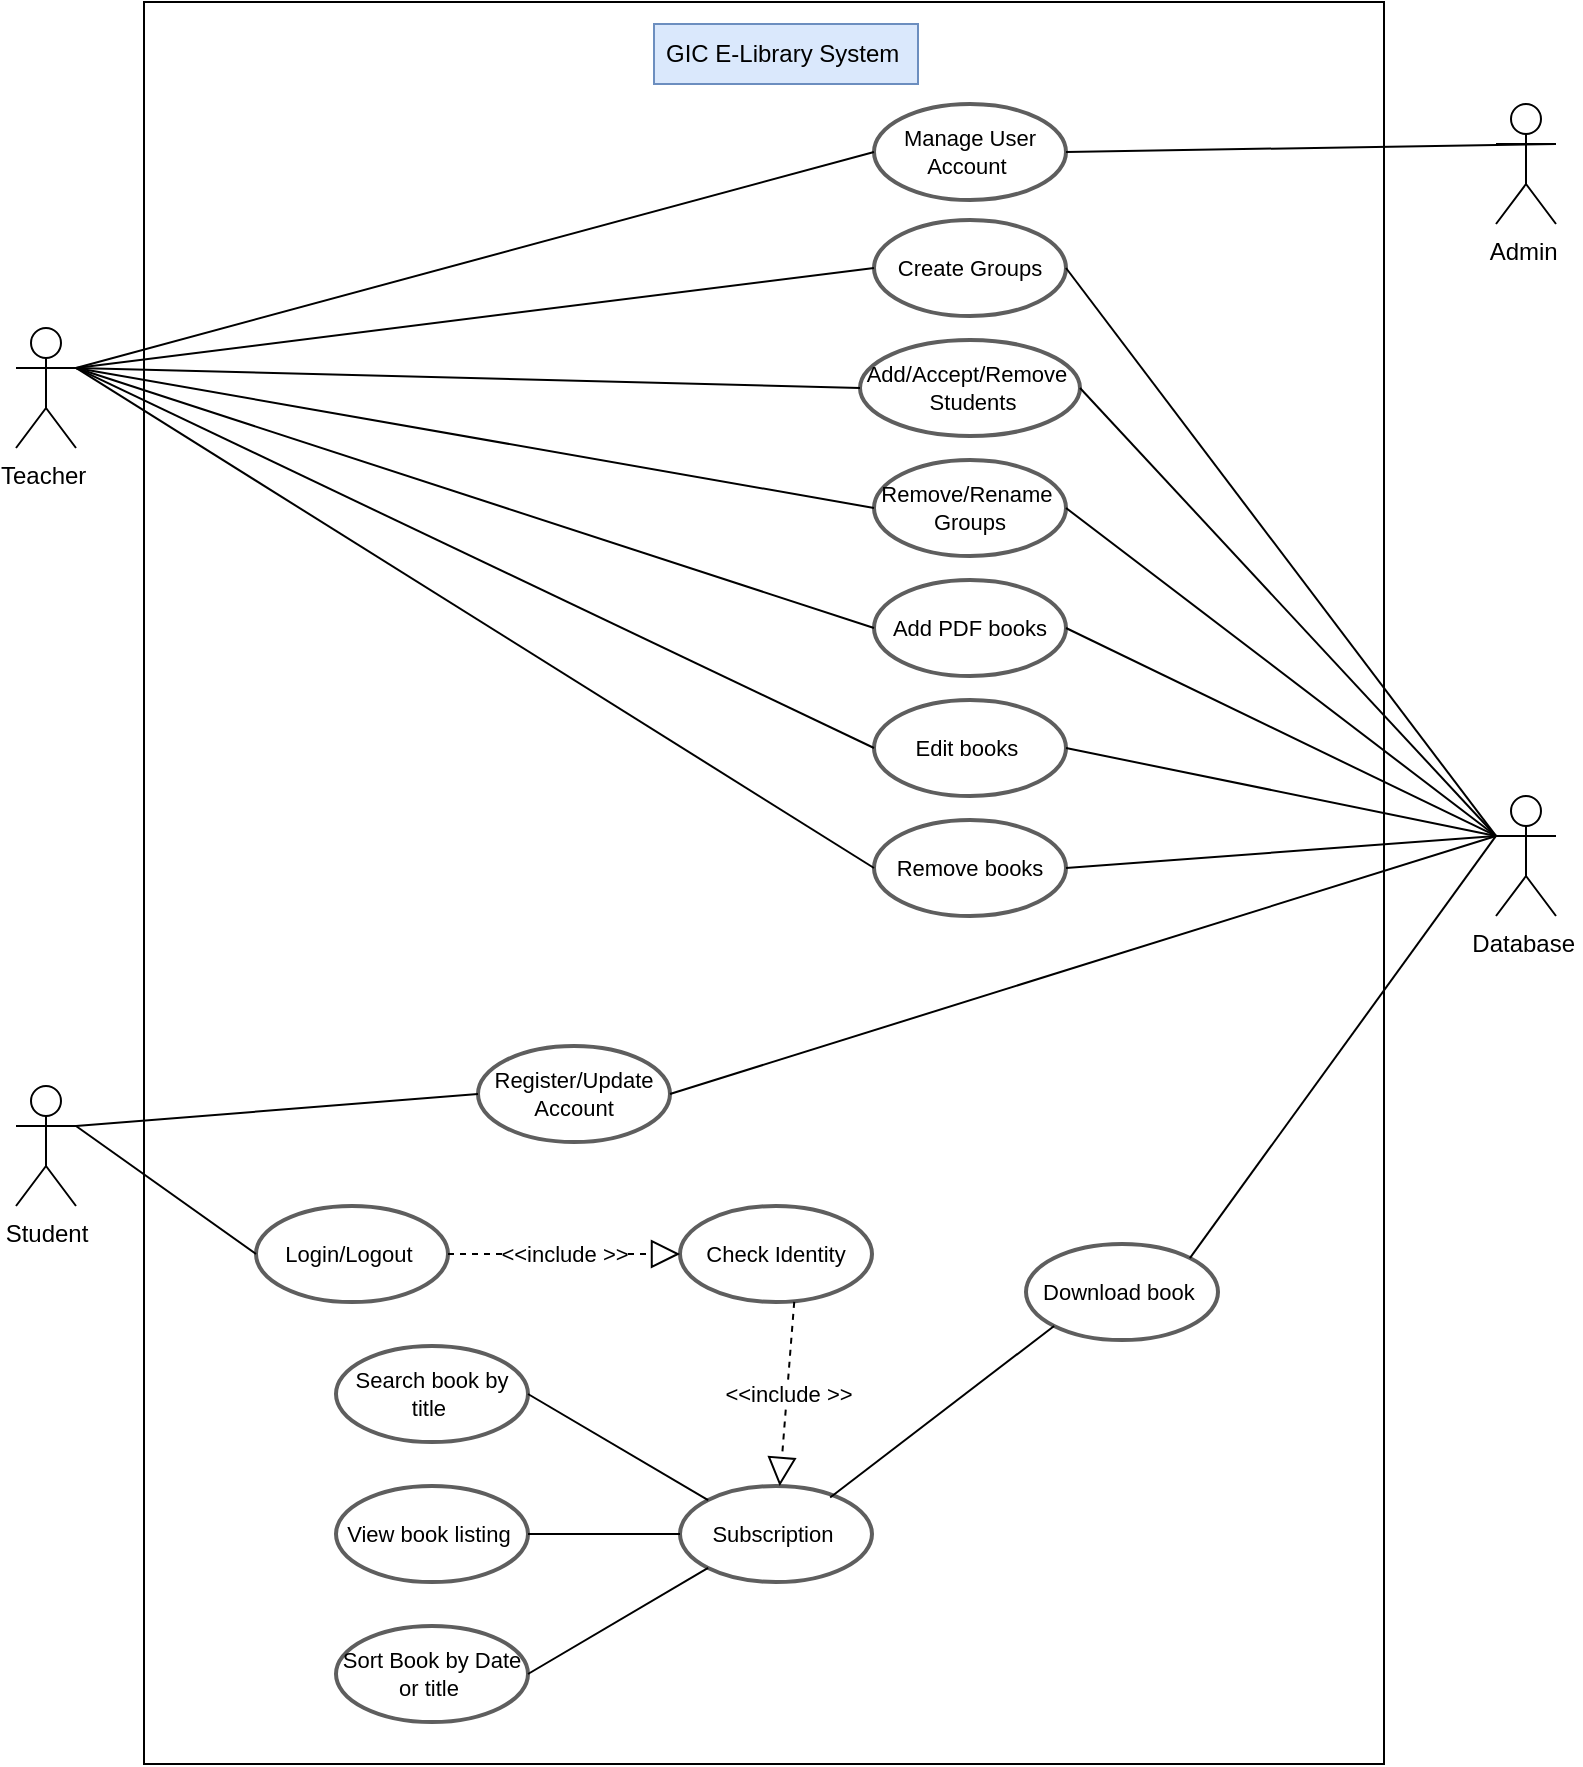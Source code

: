 <mxfile version="13.10.0" type="github">
  <diagram id="2CdF47WXMjzZzjcYZRdF" name="Page-1">
    <mxGraphModel dx="1395" dy="935" grid="1" gridSize="10" guides="1" tooltips="1" connect="1" arrows="1" fold="1" page="1" pageScale="1" pageWidth="850" pageHeight="1100" math="0" shadow="0">
      <root>
        <mxCell id="0" />
        <mxCell id="1" parent="0" />
        <mxCell id="S0Wiqqi0VeldG7RDCI-M-1" value="" style="whiteSpace=wrap;html=1;" parent="1" vertex="1">
          <mxGeometry x="129" y="49" width="620" height="881" as="geometry" />
        </mxCell>
        <mxCell id="S0Wiqqi0VeldG7RDCI-M-2" value="Teacher&amp;nbsp;" style="shape=umlActor;verticalLabelPosition=bottom;verticalAlign=top;html=1;outlineConnect=0;" parent="1" vertex="1">
          <mxGeometry x="65" y="212" width="30" height="60" as="geometry" />
        </mxCell>
        <mxCell id="S0Wiqqi0VeldG7RDCI-M-3" value="Database&amp;nbsp;" style="shape=umlActor;verticalLabelPosition=bottom;verticalAlign=top;html=1;outlineConnect=0;" parent="1" vertex="1">
          <mxGeometry x="805" y="446" width="30" height="60" as="geometry" />
        </mxCell>
        <mxCell id="s6yUv9onuNBRDBHXsQw6-3" value="Admin&amp;nbsp;" style="shape=umlActor;verticalLabelPosition=bottom;verticalAlign=top;html=1;outlineConnect=0;" vertex="1" parent="1">
          <mxGeometry x="805" y="100" width="30" height="60" as="geometry" />
        </mxCell>
        <mxCell id="s6yUv9onuNBRDBHXsQw6-6" value="GIC E-Library System&amp;nbsp;" style="text;html=1;strokeColor=#6c8ebf;fillColor=#dae8fc;align=center;verticalAlign=middle;whiteSpace=wrap;rounded=0;" vertex="1" parent="1">
          <mxGeometry x="384" y="60" width="132" height="30" as="geometry" />
        </mxCell>
        <UserObject label="Subscription&amp;nbsp;" lucidchartObjectId="KM.SlchLOaab" id="s6yUv9onuNBRDBHXsQw6-9">
          <mxCell style="html=1;overflow=block;whiteSpace=wrap;ellipse;whiteSpace=wrap;fontSize=11;spacing=3;strokeColor=#5e5e5e;strokeOpacity=100;rounded=1;absoluteArcSize=1;arcSize=7;strokeWidth=2;" vertex="1" zOrder="5" parent="1">
            <mxGeometry x="397" y="791" width="96" height="48" as="geometry" />
          </mxCell>
        </UserObject>
        <UserObject label="Check Identity" lucidchartObjectId="KM.SlchLOaab" id="s6yUv9onuNBRDBHXsQw6-10">
          <mxCell style="html=1;overflow=block;whiteSpace=wrap;ellipse;whiteSpace=wrap;fontSize=11;spacing=3;strokeColor=#5e5e5e;strokeOpacity=100;rounded=1;absoluteArcSize=1;arcSize=7;strokeWidth=2;" vertex="1" zOrder="5" parent="1">
            <mxGeometry x="397" y="651" width="96" height="48" as="geometry" />
          </mxCell>
        </UserObject>
        <UserObject label="Manage User Account&amp;nbsp;" lucidchartObjectId="KM.SlchLOaab" id="s6yUv9onuNBRDBHXsQw6-13">
          <mxCell style="html=1;overflow=block;whiteSpace=wrap;ellipse;whiteSpace=wrap;fontSize=11;spacing=3;strokeColor=#5e5e5e;strokeOpacity=100;rounded=1;absoluteArcSize=1;arcSize=7;strokeWidth=2;" vertex="1" zOrder="5" parent="1">
            <mxGeometry x="494" y="100" width="96" height="48" as="geometry" />
          </mxCell>
        </UserObject>
        <UserObject label="Login/Logout&amp;nbsp;" lucidchartObjectId="KM.SlchLOaab" id="s6yUv9onuNBRDBHXsQw6-18">
          <mxCell style="html=1;overflow=block;whiteSpace=wrap;ellipse;whiteSpace=wrap;fontSize=11;spacing=3;strokeColor=#5e5e5e;strokeOpacity=100;rounded=1;absoluteArcSize=1;arcSize=7;strokeWidth=2;" vertex="1" zOrder="5" parent="1">
            <mxGeometry x="185" y="651" width="96" height="48" as="geometry" />
          </mxCell>
        </UserObject>
        <UserObject label="Search book by title&amp;nbsp;" lucidchartObjectId="KM.SlchLOaab" id="s6yUv9onuNBRDBHXsQw6-29">
          <mxCell style="html=1;overflow=block;whiteSpace=wrap;ellipse;whiteSpace=wrap;fontSize=11;spacing=3;strokeColor=#5e5e5e;strokeOpacity=100;rounded=1;absoluteArcSize=1;arcSize=7;strokeWidth=2;" vertex="1" zOrder="5" parent="1">
            <mxGeometry x="225" y="721" width="96" height="48" as="geometry" />
          </mxCell>
        </UserObject>
        <UserObject label="View book listing&amp;nbsp;" lucidchartObjectId="KM.SlchLOaab" id="s6yUv9onuNBRDBHXsQw6-30">
          <mxCell style="html=1;overflow=block;whiteSpace=wrap;ellipse;whiteSpace=wrap;fontSize=11;spacing=3;strokeColor=#5e5e5e;strokeOpacity=100;rounded=1;absoluteArcSize=1;arcSize=7;strokeWidth=2;" vertex="1" zOrder="5" parent="1">
            <mxGeometry x="225" y="791" width="96" height="48" as="geometry" />
          </mxCell>
        </UserObject>
        <UserObject label="Download book&amp;nbsp;" lucidchartObjectId="KM.SlchLOaab" id="s6yUv9onuNBRDBHXsQw6-31">
          <mxCell style="html=1;overflow=block;whiteSpace=wrap;ellipse;whiteSpace=wrap;fontSize=11;spacing=3;strokeColor=#5e5e5e;strokeOpacity=100;rounded=1;absoluteArcSize=1;arcSize=7;strokeWidth=2;" vertex="1" zOrder="5" parent="1">
            <mxGeometry x="570" y="670" width="96" height="48" as="geometry" />
          </mxCell>
        </UserObject>
        <UserObject label="Add PDF books" lucidchartObjectId="KM.SlchLOaab" id="s6yUv9onuNBRDBHXsQw6-33">
          <mxCell style="html=1;overflow=block;whiteSpace=wrap;ellipse;whiteSpace=wrap;fontSize=11;spacing=3;strokeColor=#5e5e5e;strokeOpacity=100;rounded=1;absoluteArcSize=1;arcSize=7;strokeWidth=2;" vertex="1" zOrder="5" parent="1">
            <mxGeometry x="494" y="338" width="96" height="48" as="geometry" />
          </mxCell>
        </UserObject>
        <UserObject label="Edit books&amp;nbsp;" lucidchartObjectId="KM.SlchLOaab" id="s6yUv9onuNBRDBHXsQw6-38">
          <mxCell style="html=1;overflow=block;whiteSpace=wrap;ellipse;whiteSpace=wrap;fontSize=11;spacing=3;strokeColor=#5e5e5e;strokeOpacity=100;rounded=1;absoluteArcSize=1;arcSize=7;strokeWidth=2;" vertex="1" zOrder="5" parent="1">
            <mxGeometry x="494" y="398" width="96" height="48" as="geometry" />
          </mxCell>
        </UserObject>
        <UserObject label="Register/Update Account" lucidchartObjectId="KM.SlchLOaab" id="s6yUv9onuNBRDBHXsQw6-53">
          <mxCell style="html=1;overflow=block;whiteSpace=wrap;ellipse;whiteSpace=wrap;fontSize=11;spacing=3;strokeColor=#5e5e5e;strokeOpacity=100;rounded=1;absoluteArcSize=1;arcSize=7;strokeWidth=2;" vertex="1" zOrder="5" parent="1">
            <mxGeometry x="296" y="571" width="96" height="48" as="geometry" />
          </mxCell>
        </UserObject>
        <mxCell id="s6yUv9onuNBRDBHXsQw6-63" value="Student" style="shape=umlActor;verticalLabelPosition=bottom;verticalAlign=top;html=1;" vertex="1" parent="1">
          <mxGeometry x="65" y="591" width="30" height="60" as="geometry" />
        </mxCell>
        <mxCell id="s6yUv9onuNBRDBHXsQw6-66" value="" style="endArrow=none;html=1;exitX=1;exitY=0.333;exitDx=0;exitDy=0;exitPerimeter=0;entryX=0;entryY=0.5;entryDx=0;entryDy=0;" edge="1" parent="1" source="s6yUv9onuNBRDBHXsQw6-63" target="s6yUv9onuNBRDBHXsQw6-53">
          <mxGeometry width="50" height="50" relative="1" as="geometry">
            <mxPoint x="525" y="981" as="sourcePoint" />
            <mxPoint x="575" y="931" as="targetPoint" />
          </mxGeometry>
        </mxCell>
        <mxCell id="s6yUv9onuNBRDBHXsQw6-69" value="" style="endArrow=none;html=1;entryX=0;entryY=0.333;entryDx=0;entryDy=0;entryPerimeter=0;exitX=1;exitY=0.5;exitDx=0;exitDy=0;" edge="1" parent="1" source="s6yUv9onuNBRDBHXsQw6-53" target="S0Wiqqi0VeldG7RDCI-M-3">
          <mxGeometry width="50" height="50" relative="1" as="geometry">
            <mxPoint x="525" y="981" as="sourcePoint" />
            <mxPoint x="575" y="931" as="targetPoint" />
          </mxGeometry>
        </mxCell>
        <mxCell id="s6yUv9onuNBRDBHXsQw6-70" value="" style="endArrow=none;html=1;exitX=1;exitY=0.333;exitDx=0;exitDy=0;exitPerimeter=0;entryX=0;entryY=0.5;entryDx=0;entryDy=0;" edge="1" parent="1" source="s6yUv9onuNBRDBHXsQw6-63" target="s6yUv9onuNBRDBHXsQw6-18">
          <mxGeometry width="50" height="50" relative="1" as="geometry">
            <mxPoint x="525" y="981" as="sourcePoint" />
            <mxPoint x="575" y="931" as="targetPoint" />
          </mxGeometry>
        </mxCell>
        <mxCell id="s6yUv9onuNBRDBHXsQw6-71" value="&amp;lt;&amp;lt;include &amp;gt;&amp;gt;" style="endArrow=block;dashed=1;endFill=0;endSize=12;html=1;exitX=1;exitY=0.5;exitDx=0;exitDy=0;entryX=0;entryY=0.5;entryDx=0;entryDy=0;" edge="1" parent="1" source="s6yUv9onuNBRDBHXsQw6-18" target="s6yUv9onuNBRDBHXsQw6-10">
          <mxGeometry width="160" relative="1" as="geometry">
            <mxPoint x="465" y="951" as="sourcePoint" />
            <mxPoint x="625" y="951" as="targetPoint" />
          </mxGeometry>
        </mxCell>
        <UserObject label="Sort Book by Date or title&amp;nbsp;" lucidchartObjectId="KM.SlchLOaab" id="s6yUv9onuNBRDBHXsQw6-75">
          <mxCell style="html=1;overflow=block;whiteSpace=wrap;ellipse;whiteSpace=wrap;fontSize=11;spacing=3;strokeColor=#5e5e5e;strokeOpacity=100;rounded=1;absoluteArcSize=1;arcSize=7;strokeWidth=2;" vertex="1" zOrder="5" parent="1">
            <mxGeometry x="225" y="861" width="96" height="48" as="geometry" />
          </mxCell>
        </UserObject>
        <mxCell id="s6yUv9onuNBRDBHXsQw6-76" value="&amp;lt;&amp;lt;include &amp;gt;&amp;gt;" style="endArrow=block;dashed=1;endFill=0;endSize=12;html=1;exitX=0.595;exitY=0.999;exitDx=0;exitDy=0;exitPerimeter=0;" edge="1" parent="1" source="s6yUv9onuNBRDBHXsQw6-10" target="s6yUv9onuNBRDBHXsQw6-9">
          <mxGeometry width="160" relative="1" as="geometry">
            <mxPoint x="465" y="951" as="sourcePoint" />
            <mxPoint x="625" y="951" as="targetPoint" />
          </mxGeometry>
        </mxCell>
        <mxCell id="s6yUv9onuNBRDBHXsQw6-77" value="" style="endArrow=none;html=1;exitX=1;exitY=0.5;exitDx=0;exitDy=0;entryX=0;entryY=0;entryDx=0;entryDy=0;" edge="1" parent="1" source="s6yUv9onuNBRDBHXsQw6-29" target="s6yUv9onuNBRDBHXsQw6-9">
          <mxGeometry width="50" height="50" relative="1" as="geometry">
            <mxPoint x="525" y="981" as="sourcePoint" />
            <mxPoint x="575" y="931" as="targetPoint" />
          </mxGeometry>
        </mxCell>
        <mxCell id="s6yUv9onuNBRDBHXsQw6-78" value="" style="endArrow=none;html=1;exitX=1;exitY=0.5;exitDx=0;exitDy=0;" edge="1" parent="1" source="s6yUv9onuNBRDBHXsQw6-30" target="s6yUv9onuNBRDBHXsQw6-9">
          <mxGeometry width="50" height="50" relative="1" as="geometry">
            <mxPoint x="525" y="981" as="sourcePoint" />
            <mxPoint x="575" y="931" as="targetPoint" />
          </mxGeometry>
        </mxCell>
        <mxCell id="s6yUv9onuNBRDBHXsQw6-79" value="" style="endArrow=none;html=1;exitX=1;exitY=0.5;exitDx=0;exitDy=0;entryX=0;entryY=1;entryDx=0;entryDy=0;" edge="1" parent="1" source="s6yUv9onuNBRDBHXsQw6-75" target="s6yUv9onuNBRDBHXsQw6-9">
          <mxGeometry width="50" height="50" relative="1" as="geometry">
            <mxPoint x="525" y="981" as="sourcePoint" />
            <mxPoint x="575" y="931" as="targetPoint" />
          </mxGeometry>
        </mxCell>
        <mxCell id="s6yUv9onuNBRDBHXsQw6-80" value="" style="endArrow=none;html=1;exitX=0;exitY=1;exitDx=0;exitDy=0;entryX=0.782;entryY=0.12;entryDx=0;entryDy=0;entryPerimeter=0;" edge="1" parent="1" source="s6yUv9onuNBRDBHXsQw6-31" target="s6yUv9onuNBRDBHXsQw6-9">
          <mxGeometry width="50" height="50" relative="1" as="geometry">
            <mxPoint x="525" y="981" as="sourcePoint" />
            <mxPoint x="575" y="931" as="targetPoint" />
          </mxGeometry>
        </mxCell>
        <mxCell id="s6yUv9onuNBRDBHXsQw6-81" value="" style="endArrow=none;html=1;exitX=1;exitY=0;exitDx=0;exitDy=0;entryX=0;entryY=0.333;entryDx=0;entryDy=0;entryPerimeter=0;" edge="1" parent="1" source="s6yUv9onuNBRDBHXsQw6-31" target="S0Wiqqi0VeldG7RDCI-M-3">
          <mxGeometry width="50" height="50" relative="1" as="geometry">
            <mxPoint x="525" y="981" as="sourcePoint" />
            <mxPoint x="575" y="931" as="targetPoint" />
          </mxGeometry>
        </mxCell>
        <mxCell id="s6yUv9onuNBRDBHXsQw6-82" value="" style="endArrow=none;html=1;exitX=1;exitY=0.333;exitDx=0;exitDy=0;exitPerimeter=0;entryX=1;entryY=0.5;entryDx=0;entryDy=0;" edge="1" parent="1" source="s6yUv9onuNBRDBHXsQw6-3" target="s6yUv9onuNBRDBHXsQw6-13">
          <mxGeometry width="50" height="50" relative="1" as="geometry">
            <mxPoint x="530" y="158" as="sourcePoint" />
            <mxPoint x="580" y="108" as="targetPoint" />
          </mxGeometry>
        </mxCell>
        <UserObject label="Create Groups" lucidchartObjectId="KM.SlchLOaab" id="s6yUv9onuNBRDBHXsQw6-84">
          <mxCell style="html=1;overflow=block;whiteSpace=wrap;ellipse;whiteSpace=wrap;fontSize=11;spacing=3;strokeColor=#5e5e5e;strokeOpacity=100;rounded=1;absoluteArcSize=1;arcSize=7;strokeWidth=2;" vertex="1" zOrder="5" parent="1">
            <mxGeometry x="494" y="158" width="96" height="48" as="geometry" />
          </mxCell>
        </UserObject>
        <UserObject label="Add/Accept/Remove&amp;nbsp; &amp;nbsp;Students" lucidchartObjectId="KM.SlchLOaab" id="s6yUv9onuNBRDBHXsQw6-85">
          <mxCell style="html=1;overflow=block;whiteSpace=wrap;ellipse;whiteSpace=wrap;fontSize=11;spacing=3;strokeColor=#5e5e5e;strokeOpacity=100;rounded=1;absoluteArcSize=1;arcSize=7;strokeWidth=2;" vertex="1" zOrder="5" parent="1">
            <mxGeometry x="487" y="218" width="110" height="48" as="geometry" />
          </mxCell>
        </UserObject>
        <UserObject label="Remove/Rename&amp;nbsp; Groups" lucidchartObjectId="KM.SlchLOaab" id="s6yUv9onuNBRDBHXsQw6-86">
          <mxCell style="html=1;overflow=block;whiteSpace=wrap;ellipse;whiteSpace=wrap;fontSize=11;spacing=3;strokeColor=#5e5e5e;strokeOpacity=100;rounded=1;absoluteArcSize=1;arcSize=7;strokeWidth=2;" vertex="1" zOrder="5" parent="1">
            <mxGeometry x="494" y="278" width="96" height="48" as="geometry" />
          </mxCell>
        </UserObject>
        <UserObject label="Remove books" lucidchartObjectId="KM.SlchLOaab" id="s6yUv9onuNBRDBHXsQw6-39">
          <mxCell style="html=1;overflow=block;whiteSpace=wrap;ellipse;whiteSpace=wrap;fontSize=11;spacing=3;strokeColor=#5e5e5e;strokeOpacity=100;rounded=1;absoluteArcSize=1;arcSize=7;strokeWidth=2;" vertex="1" zOrder="5" parent="1">
            <mxGeometry x="494" y="458" width="96" height="48" as="geometry" />
          </mxCell>
        </UserObject>
        <mxCell id="s6yUv9onuNBRDBHXsQw6-90" value="" style="endArrow=none;html=1;exitX=1;exitY=0.333;exitDx=0;exitDy=0;exitPerimeter=0;entryX=0;entryY=0.5;entryDx=0;entryDy=0;" edge="1" parent="1" source="S0Wiqqi0VeldG7RDCI-M-2" target="s6yUv9onuNBRDBHXsQw6-13">
          <mxGeometry width="50" height="50" relative="1" as="geometry">
            <mxPoint x="640" y="460" as="sourcePoint" />
            <mxPoint x="690" y="410" as="targetPoint" />
          </mxGeometry>
        </mxCell>
        <mxCell id="s6yUv9onuNBRDBHXsQw6-91" value="" style="endArrow=none;html=1;exitX=1;exitY=0.333;exitDx=0;exitDy=0;exitPerimeter=0;entryX=0;entryY=0.5;entryDx=0;entryDy=0;" edge="1" parent="1" source="S0Wiqqi0VeldG7RDCI-M-2" target="s6yUv9onuNBRDBHXsQw6-84">
          <mxGeometry width="50" height="50" relative="1" as="geometry">
            <mxPoint x="640" y="460" as="sourcePoint" />
            <mxPoint x="690" y="410" as="targetPoint" />
          </mxGeometry>
        </mxCell>
        <mxCell id="s6yUv9onuNBRDBHXsQw6-92" value="" style="endArrow=none;html=1;exitX=1;exitY=0.333;exitDx=0;exitDy=0;exitPerimeter=0;entryX=0;entryY=0.5;entryDx=0;entryDy=0;" edge="1" parent="1" source="S0Wiqqi0VeldG7RDCI-M-2" target="s6yUv9onuNBRDBHXsQw6-85">
          <mxGeometry width="50" height="50" relative="1" as="geometry">
            <mxPoint x="640" y="460" as="sourcePoint" />
            <mxPoint x="690" y="410" as="targetPoint" />
          </mxGeometry>
        </mxCell>
        <mxCell id="s6yUv9onuNBRDBHXsQw6-93" value="" style="endArrow=none;html=1;exitX=1;exitY=0.333;exitDx=0;exitDy=0;exitPerimeter=0;entryX=0;entryY=0.5;entryDx=0;entryDy=0;" edge="1" parent="1" source="S0Wiqqi0VeldG7RDCI-M-2" target="s6yUv9onuNBRDBHXsQw6-86">
          <mxGeometry width="50" height="50" relative="1" as="geometry">
            <mxPoint x="640" y="460" as="sourcePoint" />
            <mxPoint x="690" y="410" as="targetPoint" />
          </mxGeometry>
        </mxCell>
        <mxCell id="s6yUv9onuNBRDBHXsQw6-94" value="" style="endArrow=none;html=1;exitX=1;exitY=0.333;exitDx=0;exitDy=0;exitPerimeter=0;entryX=0;entryY=0.5;entryDx=0;entryDy=0;" edge="1" parent="1" source="S0Wiqqi0VeldG7RDCI-M-2" target="s6yUv9onuNBRDBHXsQw6-33">
          <mxGeometry width="50" height="50" relative="1" as="geometry">
            <mxPoint x="640" y="460" as="sourcePoint" />
            <mxPoint x="690" y="410" as="targetPoint" />
          </mxGeometry>
        </mxCell>
        <mxCell id="s6yUv9onuNBRDBHXsQw6-95" value="" style="endArrow=none;html=1;exitX=1;exitY=0.333;exitDx=0;exitDy=0;exitPerimeter=0;entryX=0;entryY=0.5;entryDx=0;entryDy=0;" edge="1" parent="1" source="S0Wiqqi0VeldG7RDCI-M-2" target="s6yUv9onuNBRDBHXsQw6-38">
          <mxGeometry width="50" height="50" relative="1" as="geometry">
            <mxPoint x="640" y="460" as="sourcePoint" />
            <mxPoint x="690" y="410" as="targetPoint" />
          </mxGeometry>
        </mxCell>
        <mxCell id="s6yUv9onuNBRDBHXsQw6-96" value="" style="endArrow=none;html=1;exitX=1;exitY=0.333;exitDx=0;exitDy=0;exitPerimeter=0;entryX=0;entryY=0.5;entryDx=0;entryDy=0;" edge="1" parent="1" source="S0Wiqqi0VeldG7RDCI-M-2" target="s6yUv9onuNBRDBHXsQw6-39">
          <mxGeometry width="50" height="50" relative="1" as="geometry">
            <mxPoint x="640" y="460" as="sourcePoint" />
            <mxPoint x="690" y="410" as="targetPoint" />
          </mxGeometry>
        </mxCell>
        <mxCell id="s6yUv9onuNBRDBHXsQw6-97" value="" style="endArrow=none;html=1;entryX=0;entryY=0.333;entryDx=0;entryDy=0;entryPerimeter=0;exitX=1;exitY=0.5;exitDx=0;exitDy=0;" edge="1" parent="1" source="s6yUv9onuNBRDBHXsQw6-39" target="S0Wiqqi0VeldG7RDCI-M-3">
          <mxGeometry width="50" height="50" relative="1" as="geometry">
            <mxPoint x="620" y="510" as="sourcePoint" />
            <mxPoint x="670" y="460" as="targetPoint" />
          </mxGeometry>
        </mxCell>
        <mxCell id="s6yUv9onuNBRDBHXsQw6-98" value="" style="endArrow=none;html=1;entryX=1;entryY=0.5;entryDx=0;entryDy=0;exitX=0;exitY=0.333;exitDx=0;exitDy=0;exitPerimeter=0;" edge="1" parent="1" source="S0Wiqqi0VeldG7RDCI-M-3" target="s6yUv9onuNBRDBHXsQw6-38">
          <mxGeometry width="50" height="50" relative="1" as="geometry">
            <mxPoint x="620" y="510" as="sourcePoint" />
            <mxPoint x="670" y="460" as="targetPoint" />
          </mxGeometry>
        </mxCell>
        <mxCell id="s6yUv9onuNBRDBHXsQw6-99" value="" style="endArrow=none;html=1;exitX=1;exitY=0.5;exitDx=0;exitDy=0;entryX=0;entryY=0.333;entryDx=0;entryDy=0;entryPerimeter=0;" edge="1" parent="1" source="s6yUv9onuNBRDBHXsQw6-33" target="S0Wiqqi0VeldG7RDCI-M-3">
          <mxGeometry width="50" height="50" relative="1" as="geometry">
            <mxPoint x="620" y="510" as="sourcePoint" />
            <mxPoint x="670" y="460" as="targetPoint" />
          </mxGeometry>
        </mxCell>
        <mxCell id="s6yUv9onuNBRDBHXsQw6-100" value="" style="endArrow=none;html=1;entryX=1;entryY=0.5;entryDx=0;entryDy=0;exitX=0;exitY=0.333;exitDx=0;exitDy=0;exitPerimeter=0;" edge="1" parent="1" source="S0Wiqqi0VeldG7RDCI-M-3" target="s6yUv9onuNBRDBHXsQw6-86">
          <mxGeometry width="50" height="50" relative="1" as="geometry">
            <mxPoint x="620" y="510" as="sourcePoint" />
            <mxPoint x="670" y="460" as="targetPoint" />
          </mxGeometry>
        </mxCell>
        <mxCell id="s6yUv9onuNBRDBHXsQw6-101" value="" style="endArrow=none;html=1;entryX=1;entryY=0.5;entryDx=0;entryDy=0;exitX=0;exitY=0.333;exitDx=0;exitDy=0;exitPerimeter=0;" edge="1" parent="1" source="S0Wiqqi0VeldG7RDCI-M-3" target="s6yUv9onuNBRDBHXsQw6-85">
          <mxGeometry width="50" height="50" relative="1" as="geometry">
            <mxPoint x="620" y="510" as="sourcePoint" />
            <mxPoint x="670" y="460" as="targetPoint" />
          </mxGeometry>
        </mxCell>
        <mxCell id="s6yUv9onuNBRDBHXsQw6-102" value="" style="endArrow=none;html=1;entryX=1;entryY=0.5;entryDx=0;entryDy=0;exitX=0;exitY=0.333;exitDx=0;exitDy=0;exitPerimeter=0;" edge="1" parent="1" source="S0Wiqqi0VeldG7RDCI-M-3" target="s6yUv9onuNBRDBHXsQw6-84">
          <mxGeometry width="50" height="50" relative="1" as="geometry">
            <mxPoint x="620" y="510" as="sourcePoint" />
            <mxPoint x="670" y="460" as="targetPoint" />
          </mxGeometry>
        </mxCell>
      </root>
    </mxGraphModel>
  </diagram>
</mxfile>

